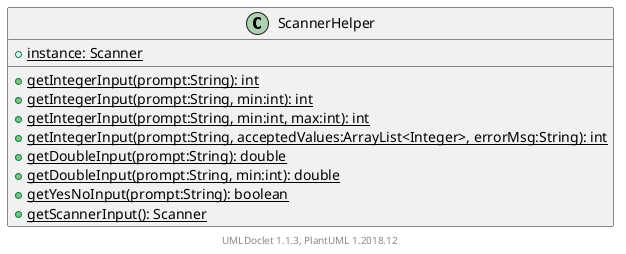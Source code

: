 @startuml

    class ScannerHelper [[../sg/edu/ntu/scse/cz2002/util/ScannerHelper.html]] {
        {static} +instance: Scanner
        {static} +getIntegerInput(prompt:String): int
        {static} +getIntegerInput(prompt:String, min:int): int
        {static} +getIntegerInput(prompt:String, min:int, max:int): int
        {static} +getIntegerInput(prompt:String, acceptedValues:ArrayList<Integer>, errorMsg:String): int
        {static} +getDoubleInput(prompt:String): double
        {static} +getDoubleInput(prompt:String, min:int): double
        {static} +getYesNoInput(prompt:String): boolean
        {static} +getScannerInput(): Scanner
    }


    center footer UMLDoclet 1.1.3, PlantUML 1.2018.12
@enduml
